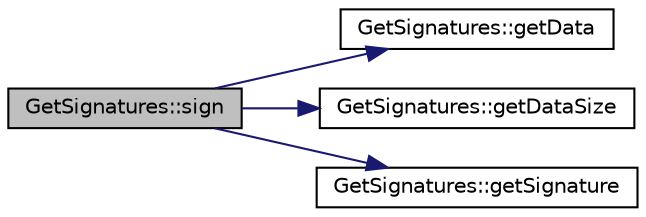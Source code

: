 digraph "GetSignatures::sign"
{
  edge [fontname="Helvetica",fontsize="10",labelfontname="Helvetica",labelfontsize="10"];
  node [fontname="Helvetica",fontsize="10",shape=record];
  rankdir="LR";
  Node13 [label="GetSignatures::sign",height=0.2,width=0.4,color="black", fillcolor="grey75", style="filled", fontcolor="black"];
  Node13 -> Node14 [color="midnightblue",fontsize="10",style="solid",fontname="Helvetica"];
  Node14 [label="GetSignatures::getData",height=0.2,width=0.4,color="black", fillcolor="white", style="filled",URL="$class_get_signatures.html#a1328d25ae4edcd25442b73ff88634356",tooltip="Get pointer to command data structure. "];
  Node13 -> Node15 [color="midnightblue",fontsize="10",style="solid",fontname="Helvetica"];
  Node15 [label="GetSignatures::getDataSize",height=0.2,width=0.4,color="black", fillcolor="white", style="filled",URL="$class_get_signatures.html#aa8e5cf3157396763c684257cedb4abd9",tooltip="Get data struct size. Without signature. "];
  Node13 -> Node16 [color="midnightblue",fontsize="10",style="solid",fontname="Helvetica"];
  Node16 [label="GetSignatures::getSignature",height=0.2,width=0.4,color="black", fillcolor="white", style="filled",URL="$class_get_signatures.html#aece1dbeb31c6d6e45a13b78695466f6b",tooltip="Get pointer to signature data. "];
}

